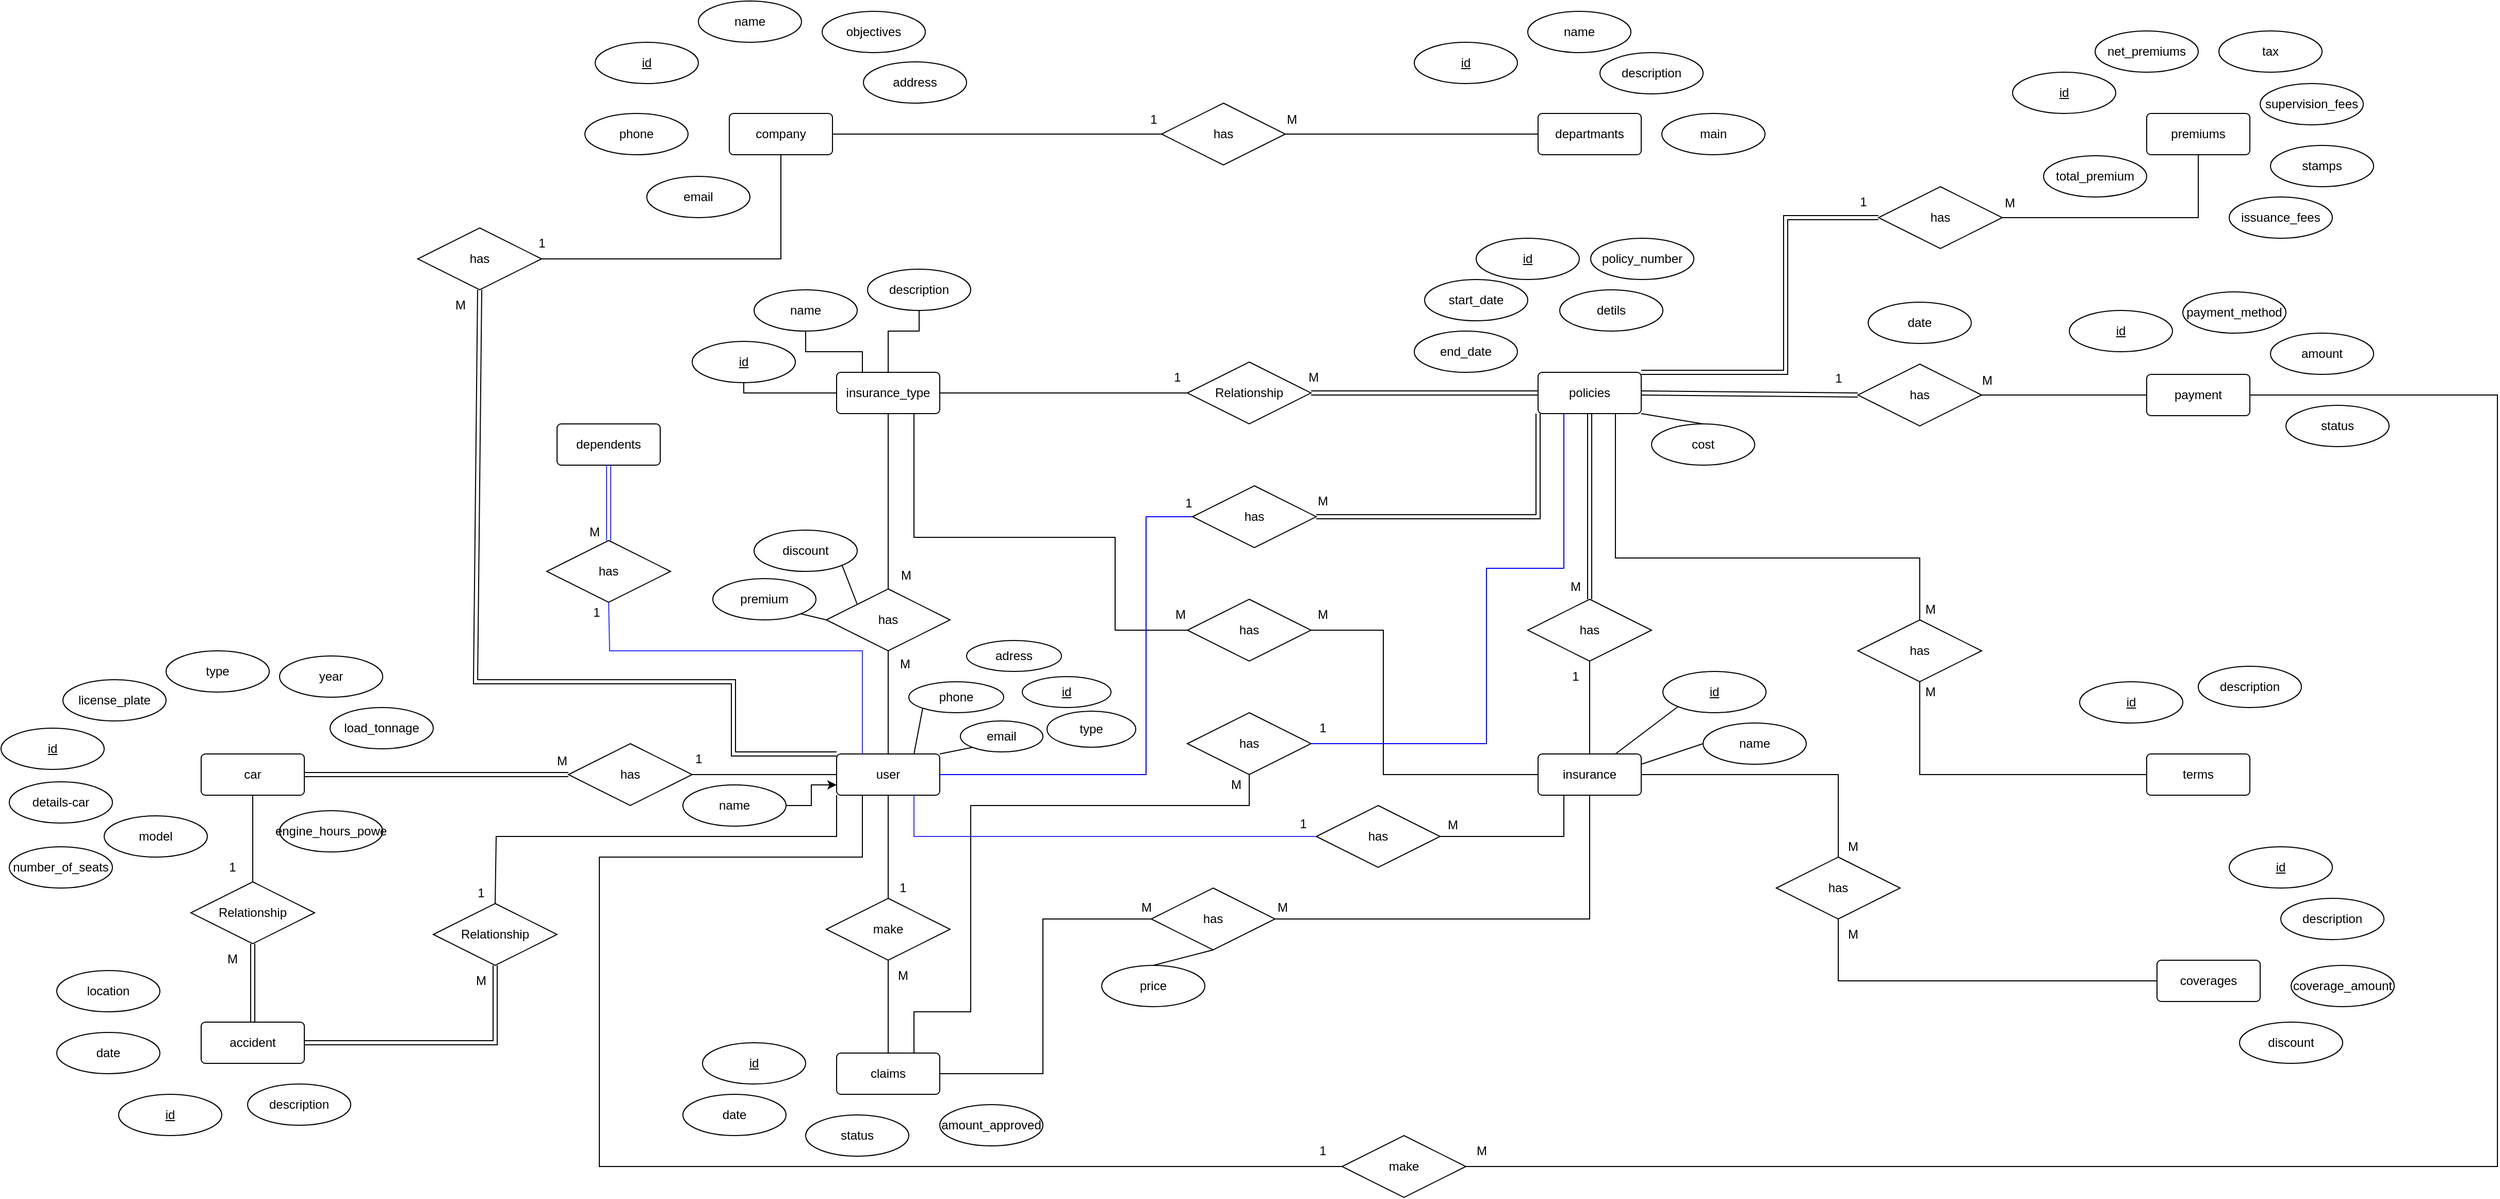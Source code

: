 <mxfile version="20.8.16" type="device"><diagram name="Page-1" id="-vn22-t-NXHg9LsXmwTQ"><mxGraphModel dx="3686" dy="2447" grid="1" gridSize="10" guides="1" tooltips="1" connect="1" arrows="1" fold="1" page="1" pageScale="1" pageWidth="850" pageHeight="1100" math="0" shadow="0"><root><mxCell id="0"/><mxCell id="1" parent="0"/><mxCell id="8xcQz7KtcNMc6GDS3KKT-1" value="insurance_type" style="rounded=1;arcSize=10;whiteSpace=wrap;html=1;align=center;" parent="1" vertex="1"><mxGeometry y="-710" width="100" height="40" as="geometry"/></mxCell><mxCell id="8xcQz7KtcNMc6GDS3KKT-2" value="name" style="ellipse;whiteSpace=wrap;html=1;align=center;" parent="1" vertex="1"><mxGeometry x="-80" y="-790" width="100" height="40" as="geometry"/></mxCell><mxCell id="8xcQz7KtcNMc6GDS3KKT-3" value="id" style="ellipse;whiteSpace=wrap;html=1;align=center;fontStyle=4;" parent="1" vertex="1"><mxGeometry x="-140" y="-740" width="100" height="40" as="geometry"/></mxCell><mxCell id="8xcQz7KtcNMc6GDS3KKT-4" value="departmants" style="rounded=1;arcSize=10;whiteSpace=wrap;html=1;align=center;" parent="1" vertex="1"><mxGeometry x="680" y="-961" width="100" height="40" as="geometry"/></mxCell><mxCell id="8xcQz7KtcNMc6GDS3KKT-5" value="id" style="ellipse;whiteSpace=wrap;html=1;align=center;fontStyle=4;" parent="1" vertex="1"><mxGeometry x="560" y="-1030" width="100" height="40" as="geometry"/></mxCell><mxCell id="8xcQz7KtcNMc6GDS3KKT-7" value="name" style="ellipse;whiteSpace=wrap;html=1;align=center;" parent="1" vertex="1"><mxGeometry x="670" y="-1060" width="100" height="40" as="geometry"/></mxCell><mxCell id="8xcQz7KtcNMc6GDS3KKT-12" value="detils" style="ellipse;whiteSpace=wrap;html=1;align=center;" parent="1" vertex="1"><mxGeometry x="701" y="-790" width="100" height="40" as="geometry"/></mxCell><mxCell id="8xcQz7KtcNMc6GDS3KKT-20" value="start_date" style="ellipse;whiteSpace=wrap;html=1;align=center;" parent="1" vertex="1"><mxGeometry x="570" y="-800" width="100" height="40" as="geometry"/></mxCell><mxCell id="8xcQz7KtcNMc6GDS3KKT-21" value="cost" style="ellipse;whiteSpace=wrap;html=1;align=center;" parent="1" vertex="1"><mxGeometry x="790" y="-660" width="100" height="40" as="geometry"/></mxCell><mxCell id="8xcQz7KtcNMc6GDS3KKT-23" value="company" style="rounded=1;arcSize=10;whiteSpace=wrap;html=1;align=center;" parent="1" vertex="1"><mxGeometry x="-104" y="-961" width="100" height="40" as="geometry"/></mxCell><mxCell id="8xcQz7KtcNMc6GDS3KKT-24" value="policies" style="rounded=1;arcSize=10;whiteSpace=wrap;html=1;align=center;" parent="1" vertex="1"><mxGeometry x="680" y="-710" width="100" height="40" as="geometry"/></mxCell><mxCell id="8xcQz7KtcNMc6GDS3KKT-25" value="user" style="rounded=1;arcSize=10;whiteSpace=wrap;html=1;align=center;" parent="1" vertex="1"><mxGeometry y="-340" width="100" height="40" as="geometry"/></mxCell><mxCell id="8xcQz7KtcNMc6GDS3KKT-26" value="car" style="rounded=1;arcSize=10;whiteSpace=wrap;html=1;align=center;" parent="1" vertex="1"><mxGeometry x="-616" y="-340" width="100" height="40" as="geometry"/></mxCell><mxCell id="8xcQz7KtcNMc6GDS3KKT-27" value="details-car" style="ellipse;whiteSpace=wrap;html=1;align=center;" parent="1" vertex="1"><mxGeometry x="-802" y="-313" width="100" height="40" as="geometry"/></mxCell><mxCell id="8xcQz7KtcNMc6GDS3KKT-29" value="has" style="shape=rhombus;perimeter=rhombusPerimeter;whiteSpace=wrap;html=1;align=center;" parent="1" vertex="1"><mxGeometry x="-260" y="-350" width="120" height="60" as="geometry"/></mxCell><mxCell id="8xcQz7KtcNMc6GDS3KKT-35" value="accident" style="rounded=1;arcSize=10;whiteSpace=wrap;html=1;align=center;" parent="1" vertex="1"><mxGeometry x="-616" y="-80" width="100" height="40" as="geometry"/></mxCell><mxCell id="8xcQz7KtcNMc6GDS3KKT-43" value="id" style="ellipse;whiteSpace=wrap;html=1;align=center;fontStyle=4;" parent="1" vertex="1"><mxGeometry x="-234" y="-1030" width="100" height="40" as="geometry"/></mxCell><mxCell id="8xcQz7KtcNMc6GDS3KKT-44" value="name" style="ellipse;whiteSpace=wrap;html=1;align=center;" parent="1" vertex="1"><mxGeometry x="-134" y="-1070" width="100" height="40" as="geometry"/></mxCell><mxCell id="8xcQz7KtcNMc6GDS3KKT-46" value="objectives" style="ellipse;whiteSpace=wrap;html=1;align=center;" parent="1" vertex="1"><mxGeometry x="-14" y="-1060" width="100" height="40" as="geometry"/></mxCell><mxCell id="8xcQz7KtcNMc6GDS3KKT-47" value="has" style="shape=rhombus;perimeter=rhombusPerimeter;whiteSpace=wrap;html=1;align=center;" parent="1" vertex="1"><mxGeometry x="315" y="-971" width="120" height="60" as="geometry"/></mxCell><mxCell id="8xcQz7KtcNMc6GDS3KKT-50" value="Relationship" style="shape=rhombus;perimeter=rhombusPerimeter;whiteSpace=wrap;html=1;align=center;" parent="1" vertex="1"><mxGeometry x="340" y="-720" width="120" height="60" as="geometry"/></mxCell><mxCell id="8xcQz7KtcNMc6GDS3KKT-54" value="end_date" style="ellipse;whiteSpace=wrap;html=1;align=center;" parent="1" vertex="1"><mxGeometry x="560" y="-750" width="100" height="40" as="geometry"/></mxCell><mxCell id="8xcQz7KtcNMc6GDS3KKT-55" value="id" style="ellipse;whiteSpace=wrap;html=1;align=center;fontStyle=4;" parent="1" vertex="1"><mxGeometry x="620" y="-840" width="100" height="40" as="geometry"/></mxCell><mxCell id="8xcQz7KtcNMc6GDS3KKT-56" value="id" style="ellipse;whiteSpace=wrap;html=1;align=center;fontStyle=4;" parent="1" vertex="1"><mxGeometry x="-130" y="-60" width="100" height="40" as="geometry"/></mxCell><mxCell id="8xcQz7KtcNMc6GDS3KKT-57" value="has" style="shape=rhombus;perimeter=rhombusPerimeter;whiteSpace=wrap;html=1;align=center;" parent="1" vertex="1"><mxGeometry x="-10" y="-500" width="120" height="60" as="geometry"/></mxCell><mxCell id="8xcQz7KtcNMc6GDS3KKT-60" value="date" style="ellipse;whiteSpace=wrap;html=1;align=center;" parent="1" vertex="1"><mxGeometry x="-756" y="-70" width="100" height="40" as="geometry"/></mxCell><mxCell id="8xcQz7KtcNMc6GDS3KKT-61" value="location" style="ellipse;whiteSpace=wrap;html=1;align=center;" parent="1" vertex="1"><mxGeometry x="-756" y="-130" width="100" height="40" as="geometry"/></mxCell><mxCell id="8xcQz7KtcNMc6GDS3KKT-62" value="id" style="ellipse;whiteSpace=wrap;html=1;align=center;fontStyle=4;" parent="1" vertex="1"><mxGeometry x="-810" y="-365" width="100" height="40" as="geometry"/></mxCell><mxCell id="8xcQz7KtcNMc6GDS3KKT-65" value="payment" style="rounded=1;arcSize=10;whiteSpace=wrap;html=1;align=center;" parent="1" vertex="1"><mxGeometry x="1270" y="-708" width="100" height="40" as="geometry"/></mxCell><mxCell id="8xcQz7KtcNMc6GDS3KKT-67" value="id" style="ellipse;whiteSpace=wrap;html=1;align=center;fontStyle=4;" parent="1" vertex="1"><mxGeometry x="1195" y="-770" width="100" height="40" as="geometry"/></mxCell><mxCell id="8xcQz7KtcNMc6GDS3KKT-68" value="payment_method" style="ellipse;whiteSpace=wrap;html=1;align=center;" parent="1" vertex="1"><mxGeometry x="1305" y="-788" width="100" height="40" as="geometry"/></mxCell><mxCell id="8xcQz7KtcNMc6GDS3KKT-69" value="amount" style="ellipse;whiteSpace=wrap;html=1;align=center;" parent="1" vertex="1"><mxGeometry x="1390" y="-748" width="100" height="40" as="geometry"/></mxCell><mxCell id="8xcQz7KtcNMc6GDS3KKT-76" value="name" style="ellipse;whiteSpace=wrap;html=1;align=center;" parent="1" vertex="1"><mxGeometry x="840" y="-370" width="100" height="40" as="geometry"/></mxCell><mxCell id="8xcQz7KtcNMc6GDS3KKT-82" value="id" style="ellipse;whiteSpace=wrap;html=1;align=center;fontStyle=4;" parent="1" vertex="1"><mxGeometry x="801" y="-420" width="100" height="40" as="geometry"/></mxCell><mxCell id="8xcQz7KtcNMc6GDS3KKT-93" value="" style="endArrow=none;html=1;rounded=0;exitX=1;exitY=0.5;exitDx=0;exitDy=0;entryX=0;entryY=0.5;entryDx=0;entryDy=0;" parent="1" source="8xcQz7KtcNMc6GDS3KKT-23" target="8xcQz7KtcNMc6GDS3KKT-47" edge="1"><mxGeometry relative="1" as="geometry"><mxPoint x="160" y="-850" as="sourcePoint"/><mxPoint x="320" y="-850" as="targetPoint"/></mxGeometry></mxCell><mxCell id="8xcQz7KtcNMc6GDS3KKT-94" value="" style="endArrow=none;html=1;rounded=0;exitX=1;exitY=0.5;exitDx=0;exitDy=0;entryX=0;entryY=0.5;entryDx=0;entryDy=0;" parent="1" source="8xcQz7KtcNMc6GDS3KKT-47" target="8xcQz7KtcNMc6GDS3KKT-4" edge="1"><mxGeometry relative="1" as="geometry"><mxPoint x="110" y="-931" as="sourcePoint"/><mxPoint x="325" y="-931" as="targetPoint"/></mxGeometry></mxCell><mxCell id="8xcQz7KtcNMc6GDS3KKT-95" value="1" style="text;html=1;align=center;verticalAlign=middle;resizable=0;points=[];autosize=1;strokeColor=none;fillColor=none;" parent="1" vertex="1"><mxGeometry x="292" y="-970" width="30" height="30" as="geometry"/></mxCell><mxCell id="8xcQz7KtcNMc6GDS3KKT-96" value="M" style="text;html=1;align=center;verticalAlign=middle;resizable=0;points=[];autosize=1;strokeColor=none;fillColor=none;" parent="1" vertex="1"><mxGeometry x="426" y="-970" width="30" height="30" as="geometry"/></mxCell><mxCell id="8xcQz7KtcNMc6GDS3KKT-97" value="address" style="ellipse;whiteSpace=wrap;html=1;align=center;" parent="1" vertex="1"><mxGeometry x="26" y="-1011" width="100" height="40" as="geometry"/></mxCell><mxCell id="8xcQz7KtcNMc6GDS3KKT-98" value="description" style="ellipse;whiteSpace=wrap;html=1;align=center;" parent="1" vertex="1"><mxGeometry x="740" y="-1020" width="100" height="40" as="geometry"/></mxCell><mxCell id="8xcQz7KtcNMc6GDS3KKT-99" value="has" style="shape=rhombus;perimeter=rhombusPerimeter;whiteSpace=wrap;html=1;align=center;" parent="1" vertex="1"><mxGeometry x="340" y="-490" width="120" height="60" as="geometry"/></mxCell><mxCell id="8xcQz7KtcNMc6GDS3KKT-101" value="insurance" style="rounded=1;arcSize=10;whiteSpace=wrap;html=1;align=center;" parent="1" vertex="1"><mxGeometry x="680" y="-340" width="100" height="40" as="geometry"/></mxCell><mxCell id="8xcQz7KtcNMc6GDS3KKT-103" value="" style="endArrow=none;html=1;rounded=0;entryX=0;entryY=0.5;entryDx=0;entryDy=0;exitX=1;exitY=0.5;exitDx=0;exitDy=0;" parent="1" source="8xcQz7KtcNMc6GDS3KKT-99" target="8xcQz7KtcNMc6GDS3KKT-101" edge="1"><mxGeometry relative="1" as="geometry"><mxPoint x="90" y="-550" as="sourcePoint"/><mxPoint x="250" y="-550" as="targetPoint"/><Array as="points"><mxPoint x="530" y="-460"/><mxPoint x="530" y="-320"/></Array></mxGeometry></mxCell><mxCell id="8xcQz7KtcNMc6GDS3KKT-105" value="" style="endArrow=none;html=1;rounded=0;exitX=0.75;exitY=1;exitDx=0;exitDy=0;entryX=0;entryY=0.5;entryDx=0;entryDy=0;" parent="1" source="8xcQz7KtcNMc6GDS3KKT-1" target="8xcQz7KtcNMc6GDS3KKT-99" edge="1"><mxGeometry relative="1" as="geometry"><mxPoint x="10" y="-550" as="sourcePoint"/><mxPoint x="170" y="-550" as="targetPoint"/><Array as="points"><mxPoint x="75" y="-550"/><mxPoint x="270" y="-550"/><mxPoint x="270" y="-460"/></Array></mxGeometry></mxCell><mxCell id="8xcQz7KtcNMc6GDS3KKT-106" value="M" style="text;html=1;align=center;verticalAlign=middle;resizable=0;points=[];autosize=1;strokeColor=none;fillColor=none;" parent="1" vertex="1"><mxGeometry x="318" y="-490" width="30" height="30" as="geometry"/></mxCell><mxCell id="8xcQz7KtcNMc6GDS3KKT-107" value="M" style="text;html=1;align=center;verticalAlign=middle;resizable=0;points=[];autosize=1;strokeColor=none;fillColor=none;" parent="1" vertex="1"><mxGeometry x="456" y="-490" width="30" height="30" as="geometry"/></mxCell><mxCell id="8xcQz7KtcNMc6GDS3KKT-111" value="claims" style="rounded=1;arcSize=10;whiteSpace=wrap;html=1;align=center;" parent="1" vertex="1"><mxGeometry y="-50" width="100" height="40" as="geometry"/></mxCell><mxCell id="8xcQz7KtcNMc6GDS3KKT-112" value="make" style="shape=rhombus;perimeter=rhombusPerimeter;whiteSpace=wrap;html=1;align=center;" parent="1" vertex="1"><mxGeometry x="-10" y="-200" width="120" height="60" as="geometry"/></mxCell><mxCell id="8xcQz7KtcNMc6GDS3KKT-113" value="has" style="shape=rhombus;perimeter=rhombusPerimeter;whiteSpace=wrap;html=1;align=center;" parent="1" vertex="1"><mxGeometry x="305" y="-210" width="120" height="60" as="geometry"/></mxCell><mxCell id="8xcQz7KtcNMc6GDS3KKT-114" value="" style="endArrow=none;html=1;rounded=0;exitX=0.5;exitY=1;exitDx=0;exitDy=0;entryX=0.5;entryY=0;entryDx=0;entryDy=0;" parent="1" source="8xcQz7KtcNMc6GDS3KKT-25" target="8xcQz7KtcNMc6GDS3KKT-112" edge="1"><mxGeometry relative="1" as="geometry"><mxPoint x="110" y="-310" as="sourcePoint"/><mxPoint x="270" y="-310" as="targetPoint"/></mxGeometry></mxCell><mxCell id="8xcQz7KtcNMc6GDS3KKT-115" value="" style="endArrow=none;html=1;rounded=0;exitX=0.5;exitY=1;exitDx=0;exitDy=0;entryX=0.5;entryY=0;entryDx=0;entryDy=0;" parent="1" source="8xcQz7KtcNMc6GDS3KKT-112" target="8xcQz7KtcNMc6GDS3KKT-111" edge="1"><mxGeometry relative="1" as="geometry"><mxPoint x="110" y="-310" as="sourcePoint"/><mxPoint x="270" y="-310" as="targetPoint"/></mxGeometry></mxCell><mxCell id="8xcQz7KtcNMc6GDS3KKT-116" value="M" style="text;html=1;align=center;verticalAlign=middle;resizable=0;points=[];autosize=1;strokeColor=none;fillColor=none;" parent="1" vertex="1"><mxGeometry x="49" y="-140" width="30" height="30" as="geometry"/></mxCell><mxCell id="8xcQz7KtcNMc6GDS3KKT-117" value="1" style="text;html=1;align=center;verticalAlign=middle;resizable=0;points=[];autosize=1;strokeColor=none;fillColor=none;" parent="1" vertex="1"><mxGeometry x="49" y="-225" width="30" height="30" as="geometry"/></mxCell><mxCell id="8xcQz7KtcNMc6GDS3KKT-118" value="" style="endArrow=none;html=1;rounded=0;entryX=0;entryY=0.5;entryDx=0;entryDy=0;exitX=1;exitY=0.5;exitDx=0;exitDy=0;" parent="1" source="8xcQz7KtcNMc6GDS3KKT-111" target="8xcQz7KtcNMc6GDS3KKT-113" edge="1"><mxGeometry relative="1" as="geometry"><mxPoint x="80" y="-250" as="sourcePoint"/><mxPoint x="240" y="-250" as="targetPoint"/><Array as="points"><mxPoint x="200" y="-30"/><mxPoint x="200" y="-90"/><mxPoint x="200" y="-180"/></Array></mxGeometry></mxCell><mxCell id="8xcQz7KtcNMc6GDS3KKT-119" value="M" style="text;html=1;align=center;verticalAlign=middle;resizable=0;points=[];autosize=1;strokeColor=none;fillColor=none;" parent="1" vertex="1"><mxGeometry x="285" y="-206" width="30" height="30" as="geometry"/></mxCell><mxCell id="8xcQz7KtcNMc6GDS3KKT-120" value="" style="endArrow=none;html=1;rounded=0;entryX=0.5;entryY=1;entryDx=0;entryDy=0;exitX=1;exitY=0.5;exitDx=0;exitDy=0;" parent="1" source="8xcQz7KtcNMc6GDS3KKT-113" target="8xcQz7KtcNMc6GDS3KKT-101" edge="1"><mxGeometry relative="1" as="geometry"><mxPoint x="-40" y="-250" as="sourcePoint"/><mxPoint x="120" y="-250" as="targetPoint"/><Array as="points"><mxPoint x="730" y="-180"/></Array></mxGeometry></mxCell><mxCell id="8xcQz7KtcNMc6GDS3KKT-121" value="M" style="text;html=1;align=center;verticalAlign=middle;resizable=0;points=[];autosize=1;strokeColor=none;fillColor=none;" parent="1" vertex="1"><mxGeometry x="417" y="-206" width="30" height="30" as="geometry"/></mxCell><mxCell id="8xcQz7KtcNMc6GDS3KKT-122" value="price" style="ellipse;whiteSpace=wrap;html=1;align=center;" parent="1" vertex="1"><mxGeometry x="257" y="-135" width="100" height="40" as="geometry"/></mxCell><mxCell id="8xcQz7KtcNMc6GDS3KKT-123" value="has" style="shape=rhombus;perimeter=rhombusPerimeter;whiteSpace=wrap;html=1;align=center;" parent="1" vertex="1"><mxGeometry x="670" y="-490" width="120" height="60" as="geometry"/></mxCell><mxCell id="8xcQz7KtcNMc6GDS3KKT-126" value="" style="endArrow=none;html=1;rounded=0;entryX=0.5;entryY=0;entryDx=0;entryDy=0;exitX=0.5;exitY=1;exitDx=0;exitDy=0;" parent="1" source="8xcQz7KtcNMc6GDS3KKT-123" target="8xcQz7KtcNMc6GDS3KKT-101" edge="1"><mxGeometry relative="1" as="geometry"><mxPoint x="20" y="-310" as="sourcePoint"/><mxPoint x="180" y="-310" as="targetPoint"/></mxGeometry></mxCell><mxCell id="8xcQz7KtcNMc6GDS3KKT-127" value="" style="shape=link;html=1;rounded=0;exitX=0.5;exitY=1;exitDx=0;exitDy=0;entryX=0.5;entryY=0;entryDx=0;entryDy=0;" parent="1" source="8xcQz7KtcNMc6GDS3KKT-24" target="8xcQz7KtcNMc6GDS3KKT-123" edge="1"><mxGeometry relative="1" as="geometry"><mxPoint x="20" y="-310" as="sourcePoint"/><mxPoint x="180" y="-310" as="targetPoint"/></mxGeometry></mxCell><mxCell id="8xcQz7KtcNMc6GDS3KKT-128" value="" style="resizable=0;html=1;align=right;verticalAlign=bottom;" parent="8xcQz7KtcNMc6GDS3KKT-127" connectable="0" vertex="1"><mxGeometry x="1" relative="1" as="geometry"/></mxCell><mxCell id="8xcQz7KtcNMc6GDS3KKT-129" value="M" style="text;html=1;align=center;verticalAlign=middle;resizable=0;points=[];autosize=1;strokeColor=none;fillColor=none;" parent="1" vertex="1"><mxGeometry x="701" y="-517" width="30" height="30" as="geometry"/></mxCell><mxCell id="8xcQz7KtcNMc6GDS3KKT-130" value="1" style="text;html=1;align=center;verticalAlign=middle;resizable=0;points=[];autosize=1;strokeColor=none;fillColor=none;" parent="1" vertex="1"><mxGeometry x="701" y="-430" width="30" height="30" as="geometry"/></mxCell><mxCell id="8xcQz7KtcNMc6GDS3KKT-131" value="has" style="shape=rhombus;perimeter=rhombusPerimeter;whiteSpace=wrap;html=1;align=center;" parent="1" vertex="1"><mxGeometry x="990" y="-718" width="120" height="60" as="geometry"/></mxCell><mxCell id="8xcQz7KtcNMc6GDS3KKT-132" value="discount" style="ellipse;whiteSpace=wrap;html=1;align=center;" parent="1" vertex="1"><mxGeometry x="-80" y="-557" width="100" height="40" as="geometry"/></mxCell><mxCell id="8xcQz7KtcNMc6GDS3KKT-133" value="premium" style="ellipse;whiteSpace=wrap;html=1;align=center;" parent="1" vertex="1"><mxGeometry x="-120" y="-510" width="100" height="40" as="geometry"/></mxCell><mxCell id="8xcQz7KtcNMc6GDS3KKT-134" value="description" style="ellipse;whiteSpace=wrap;html=1;align=center;" parent="1" vertex="1"><mxGeometry x="30" y="-810" width="100" height="40" as="geometry"/></mxCell><mxCell id="8xcQz7KtcNMc6GDS3KKT-135" value="" style="endArrow=none;html=1;rounded=0;exitX=0.5;exitY=0;exitDx=0;exitDy=0;entryX=0.5;entryY=1;entryDx=0;entryDy=0;" parent="1" source="8xcQz7KtcNMc6GDS3KKT-25" target="8xcQz7KtcNMc6GDS3KKT-57" edge="1"><mxGeometry relative="1" as="geometry"><mxPoint x="310" y="-650" as="sourcePoint"/><mxPoint x="470" y="-650" as="targetPoint"/></mxGeometry></mxCell><mxCell id="8xcQz7KtcNMc6GDS3KKT-136" value="" style="endArrow=none;html=1;rounded=0;exitX=0.5;exitY=1;exitDx=0;exitDy=0;entryX=0.5;entryY=0;entryDx=0;entryDy=0;" parent="1" source="8xcQz7KtcNMc6GDS3KKT-1" target="8xcQz7KtcNMc6GDS3KKT-57" edge="1"><mxGeometry relative="1" as="geometry"><mxPoint x="310" y="-650" as="sourcePoint"/><mxPoint x="470" y="-650" as="targetPoint"/></mxGeometry></mxCell><mxCell id="8xcQz7KtcNMc6GDS3KKT-137" value="M" style="text;html=1;align=center;verticalAlign=middle;resizable=0;points=[];autosize=1;strokeColor=none;fillColor=none;" parent="1" vertex="1"><mxGeometry x="52" y="-528" width="30" height="30" as="geometry"/></mxCell><mxCell id="8xcQz7KtcNMc6GDS3KKT-138" value="M" style="text;html=1;align=center;verticalAlign=middle;resizable=0;points=[];autosize=1;strokeColor=none;fillColor=none;" parent="1" vertex="1"><mxGeometry x="51" y="-442" width="30" height="30" as="geometry"/></mxCell><mxCell id="8xcQz7KtcNMc6GDS3KKT-139" value="" style="endArrow=none;html=1;rounded=0;exitX=1;exitY=0.5;exitDx=0;exitDy=0;entryX=0;entryY=0.5;entryDx=0;entryDy=0;" parent="1" source="8xcQz7KtcNMc6GDS3KKT-1" target="8xcQz7KtcNMc6GDS3KKT-50" edge="1"><mxGeometry relative="1" as="geometry"><mxPoint x="330" y="-620" as="sourcePoint"/><mxPoint x="490" y="-620" as="targetPoint"/></mxGeometry></mxCell><mxCell id="8xcQz7KtcNMc6GDS3KKT-141" value="1" style="text;html=1;align=center;verticalAlign=middle;resizable=0;points=[];autosize=1;strokeColor=none;fillColor=none;" parent="1" vertex="1"><mxGeometry x="315" y="-720" width="30" height="30" as="geometry"/></mxCell><mxCell id="8xcQz7KtcNMc6GDS3KKT-142" value="M" style="text;html=1;align=center;verticalAlign=middle;resizable=0;points=[];autosize=1;strokeColor=none;fillColor=none;" parent="1" vertex="1"><mxGeometry x="447" y="-720" width="30" height="30" as="geometry"/></mxCell><mxCell id="8xcQz7KtcNMc6GDS3KKT-143" value="" style="shape=link;html=1;rounded=0;entryX=0;entryY=0.5;entryDx=0;entryDy=0;exitX=1;exitY=0.5;exitDx=0;exitDy=0;" parent="1" source="8xcQz7KtcNMc6GDS3KKT-50" target="8xcQz7KtcNMc6GDS3KKT-24" edge="1"><mxGeometry relative="1" as="geometry"><mxPoint x="330" y="-620" as="sourcePoint"/><mxPoint x="490" y="-620" as="targetPoint"/></mxGeometry></mxCell><mxCell id="8xcQz7KtcNMc6GDS3KKT-146" value="" style="endArrow=none;html=1;rounded=0;entryX=0;entryY=0.5;entryDx=0;entryDy=0;exitX=1;exitY=0.5;exitDx=0;exitDy=0;" parent="1" source="8xcQz7KtcNMc6GDS3KKT-131" target="8xcQz7KtcNMc6GDS3KKT-65" edge="1"><mxGeometry relative="1" as="geometry"><mxPoint x="580" y="-678" as="sourcePoint"/><mxPoint x="740" y="-678" as="targetPoint"/></mxGeometry></mxCell><mxCell id="8xcQz7KtcNMc6GDS3KKT-148" value="main" style="ellipse;whiteSpace=wrap;html=1;align=center;" parent="1" vertex="1"><mxGeometry x="800" y="-961" width="100" height="40" as="geometry"/></mxCell><mxCell id="8xcQz7KtcNMc6GDS3KKT-149" value="" style="shape=link;html=1;rounded=0;exitX=1;exitY=0.5;exitDx=0;exitDy=0;entryX=0;entryY=0.5;entryDx=0;entryDy=0;" parent="1" source="8xcQz7KtcNMc6GDS3KKT-26" target="8xcQz7KtcNMc6GDS3KKT-29" edge="1"><mxGeometry relative="1" as="geometry"><mxPoint x="-170" y="-300" as="sourcePoint"/><mxPoint x="-10" y="-300" as="targetPoint"/></mxGeometry></mxCell><mxCell id="8xcQz7KtcNMc6GDS3KKT-150" value="M" style="resizable=0;html=1;align=right;verticalAlign=bottom;" parent="8xcQz7KtcNMc6GDS3KKT-149" connectable="0" vertex="1"><mxGeometry x="1" relative="1" as="geometry"><mxPoint x="-1" y="-5" as="offset"/></mxGeometry></mxCell><mxCell id="8xcQz7KtcNMc6GDS3KKT-151" value="" style="endArrow=none;html=1;rounded=0;entryX=0;entryY=0.5;entryDx=0;entryDy=0;exitX=1;exitY=0.5;exitDx=0;exitDy=0;" parent="1" source="8xcQz7KtcNMc6GDS3KKT-29" target="8xcQz7KtcNMc6GDS3KKT-25" edge="1"><mxGeometry relative="1" as="geometry"><mxPoint x="-170" y="-300" as="sourcePoint"/><mxPoint x="-10" y="-300" as="targetPoint"/></mxGeometry></mxCell><mxCell id="8xcQz7KtcNMc6GDS3KKT-152" value="1" style="text;html=1;align=center;verticalAlign=middle;resizable=0;points=[];autosize=1;strokeColor=none;fillColor=none;" parent="1" vertex="1"><mxGeometry x="-149" y="-350" width="30" height="30" as="geometry"/></mxCell><mxCell id="8xcQz7KtcNMc6GDS3KKT-153" value="terms" style="rounded=1;arcSize=10;whiteSpace=wrap;html=1;align=center;" parent="1" vertex="1"><mxGeometry x="1270" y="-340" width="100" height="40" as="geometry"/></mxCell><mxCell id="8xcQz7KtcNMc6GDS3KKT-154" style="edgeStyle=orthogonalEdgeStyle;rounded=0;orthogonalLoop=1;jettySize=auto;html=1;exitX=0.5;exitY=1;exitDx=0;exitDy=0;" parent="1" source="8xcQz7KtcNMc6GDS3KKT-21" target="8xcQz7KtcNMc6GDS3KKT-21" edge="1"><mxGeometry relative="1" as="geometry"/></mxCell><mxCell id="8xcQz7KtcNMc6GDS3KKT-155" value="has" style="shape=rhombus;perimeter=rhombusPerimeter;whiteSpace=wrap;html=1;align=center;" parent="1" vertex="1"><mxGeometry x="990" y="-470" width="120" height="60" as="geometry"/></mxCell><mxCell id="8xcQz7KtcNMc6GDS3KKT-159" value="" style="endArrow=none;html=1;rounded=0;entryX=0.75;entryY=1;entryDx=0;entryDy=0;exitX=0.5;exitY=0;exitDx=0;exitDy=0;" parent="1" source="8xcQz7KtcNMc6GDS3KKT-155" target="8xcQz7KtcNMc6GDS3KKT-24" edge="1"><mxGeometry relative="1" as="geometry"><mxPoint x="640" y="-430" as="sourcePoint"/><mxPoint x="800" y="-430" as="targetPoint"/><Array as="points"><mxPoint x="1050" y="-530"/><mxPoint x="755" y="-530"/></Array></mxGeometry></mxCell><mxCell id="8xcQz7KtcNMc6GDS3KKT-160" value="" style="endArrow=none;html=1;rounded=0;entryX=0;entryY=0.5;entryDx=0;entryDy=0;exitX=0.5;exitY=1;exitDx=0;exitDy=0;" parent="1" source="8xcQz7KtcNMc6GDS3KKT-155" target="8xcQz7KtcNMc6GDS3KKT-153" edge="1"><mxGeometry relative="1" as="geometry"><mxPoint x="640" y="-430" as="sourcePoint"/><mxPoint x="800" y="-430" as="targetPoint"/><Array as="points"><mxPoint x="1050" y="-320"/></Array></mxGeometry></mxCell><mxCell id="8xcQz7KtcNMc6GDS3KKT-161" value="M" style="text;html=1;align=center;verticalAlign=middle;resizable=0;points=[];autosize=1;strokeColor=none;fillColor=none;" parent="1" vertex="1"><mxGeometry x="1045" y="-495" width="30" height="30" as="geometry"/></mxCell><mxCell id="8xcQz7KtcNMc6GDS3KKT-162" value="M" style="text;html=1;align=center;verticalAlign=middle;resizable=0;points=[];autosize=1;strokeColor=none;fillColor=none;" parent="1" vertex="1"><mxGeometry x="1045" y="-415" width="30" height="30" as="geometry"/></mxCell><mxCell id="8xcQz7KtcNMc6GDS3KKT-163" value="id" style="ellipse;whiteSpace=wrap;html=1;align=center;fontStyle=4;" parent="1" vertex="1"><mxGeometry x="1205" y="-410" width="100" height="40" as="geometry"/></mxCell><mxCell id="8xcQz7KtcNMc6GDS3KKT-164" value="description" style="ellipse;whiteSpace=wrap;html=1;align=center;" parent="1" vertex="1"><mxGeometry x="1320" y="-425" width="100" height="40" as="geometry"/></mxCell><mxCell id="8xcQz7KtcNMc6GDS3KKT-165" value="M" style="text;html=1;align=center;verticalAlign=middle;resizable=0;points=[];autosize=1;strokeColor=none;fillColor=none;" parent="1" vertex="1"><mxGeometry x="1100" y="-717" width="30" height="30" as="geometry"/></mxCell><mxCell id="8xcQz7KtcNMc6GDS3KKT-166" value="1" style="text;html=1;align=center;verticalAlign=middle;resizable=0;points=[];autosize=1;strokeColor=none;fillColor=none;" parent="1" vertex="1"><mxGeometry x="956" y="-719" width="30" height="30" as="geometry"/></mxCell><mxCell id="8xcQz7KtcNMc6GDS3KKT-167" value="status" style="ellipse;whiteSpace=wrap;html=1;align=center;" parent="1" vertex="1"><mxGeometry x="1405" y="-678" width="100" height="40" as="geometry"/></mxCell><mxCell id="8xcQz7KtcNMc6GDS3KKT-168" value="" style="shape=link;html=1;rounded=0;entryX=0;entryY=0.5;entryDx=0;entryDy=0;exitX=1;exitY=0.5;exitDx=0;exitDy=0;" parent="1" source="8xcQz7KtcNMc6GDS3KKT-24" target="8xcQz7KtcNMc6GDS3KKT-131" edge="1"><mxGeometry relative="1" as="geometry"><mxPoint x="660" y="-640" as="sourcePoint"/><mxPoint x="820" y="-640" as="targetPoint"/></mxGeometry></mxCell><mxCell id="8xcQz7KtcNMc6GDS3KKT-170" value="date" style="ellipse;whiteSpace=wrap;html=1;align=center;" parent="1" vertex="1"><mxGeometry x="1000" y="-778" width="100" height="40" as="geometry"/></mxCell><mxCell id="8xcQz7KtcNMc6GDS3KKT-172" value="type" style="ellipse;whiteSpace=wrap;html=1;align=center;" parent="1" vertex="1"><mxGeometry x="204" y="-381.5" width="86" height="35" as="geometry"/></mxCell><mxCell id="8xcQz7KtcNMc6GDS3KKT-178" value="date" style="ellipse;whiteSpace=wrap;html=1;align=center;" parent="1" vertex="1"><mxGeometry x="-149" y="-10" width="100" height="40" as="geometry"/></mxCell><mxCell id="8xcQz7KtcNMc6GDS3KKT-179" value="phone" style="ellipse;whiteSpace=wrap;html=1;align=center;" parent="1" vertex="1"><mxGeometry x="-244" y="-961" width="100" height="40" as="geometry"/></mxCell><mxCell id="8xcQz7KtcNMc6GDS3KKT-180" value="email" style="ellipse;whiteSpace=wrap;html=1;align=center;" parent="1" vertex="1"><mxGeometry x="-184" y="-900" width="100" height="40" as="geometry"/></mxCell><mxCell id="8xcQz7KtcNMc6GDS3KKT-181" value="has" style="shape=rhombus;perimeter=rhombusPerimeter;whiteSpace=wrap;html=1;align=center;" parent="1" vertex="1"><mxGeometry x="-406" y="-850" width="120" height="60" as="geometry"/></mxCell><mxCell id="8xcQz7KtcNMc6GDS3KKT-182" value="" style="endArrow=none;html=1;rounded=0;exitX=0.5;exitY=1;exitDx=0;exitDy=0;entryX=1;entryY=0.5;entryDx=0;entryDy=0;" parent="1" source="8xcQz7KtcNMc6GDS3KKT-23" target="8xcQz7KtcNMc6GDS3KKT-181" edge="1"><mxGeometry relative="1" as="geometry"><mxPoint x="46" y="-860" as="sourcePoint"/><mxPoint x="206" y="-860" as="targetPoint"/><Array as="points"><mxPoint x="-54" y="-820"/></Array></mxGeometry></mxCell><mxCell id="8xcQz7KtcNMc6GDS3KKT-183" value="" style="shape=link;html=1;rounded=0;exitX=0;exitY=0;exitDx=0;exitDy=0;entryX=0.5;entryY=1;entryDx=0;entryDy=0;" parent="1" source="8xcQz7KtcNMc6GDS3KKT-25" target="8xcQz7KtcNMc6GDS3KKT-181" edge="1"><mxGeometry relative="1" as="geometry"><mxPoint x="150" y="-680" as="sourcePoint"/><mxPoint x="310" y="-680" as="targetPoint"/><Array as="points"><mxPoint x="-100" y="-340"/><mxPoint x="-100" y="-410"/><mxPoint x="-350" y="-410"/></Array></mxGeometry></mxCell><mxCell id="8xcQz7KtcNMc6GDS3KKT-185" value="1" style="text;html=1;align=center;verticalAlign=middle;resizable=0;points=[];autosize=1;strokeColor=none;fillColor=none;" parent="1" vertex="1"><mxGeometry x="-301" y="-850" width="30" height="30" as="geometry"/></mxCell><mxCell id="8xcQz7KtcNMc6GDS3KKT-186" value="M" style="text;html=1;align=center;verticalAlign=middle;resizable=0;points=[];autosize=1;strokeColor=none;fillColor=none;" parent="1" vertex="1"><mxGeometry x="-380" y="-790" width="30" height="30" as="geometry"/></mxCell><mxCell id="8xcQz7KtcNMc6GDS3KKT-187" value="" style="endArrow=none;html=1;rounded=0;exitX=0.5;exitY=1;exitDx=0;exitDy=0;entryX=0.25;entryY=0;entryDx=0;entryDy=0;" parent="1" source="8xcQz7KtcNMc6GDS3KKT-2" target="8xcQz7KtcNMc6GDS3KKT-1" edge="1"><mxGeometry relative="1" as="geometry"><mxPoint x="60" y="-630" as="sourcePoint"/><mxPoint x="220" y="-630" as="targetPoint"/><Array as="points"><mxPoint x="-30" y="-730"/><mxPoint x="25" y="-730"/></Array></mxGeometry></mxCell><mxCell id="8xcQz7KtcNMc6GDS3KKT-188" value="" style="endArrow=none;html=1;rounded=0;exitX=0.5;exitY=1;exitDx=0;exitDy=0;entryX=0;entryY=0.5;entryDx=0;entryDy=0;" parent="1" source="8xcQz7KtcNMc6GDS3KKT-3" target="8xcQz7KtcNMc6GDS3KKT-1" edge="1"><mxGeometry relative="1" as="geometry"><mxPoint x="60" y="-630" as="sourcePoint"/><mxPoint x="220" y="-630" as="targetPoint"/><Array as="points"><mxPoint x="-90" y="-690"/></Array></mxGeometry></mxCell><mxCell id="8xcQz7KtcNMc6GDS3KKT-189" value="" style="endArrow=none;html=1;rounded=0;exitX=0.5;exitY=1;exitDx=0;exitDy=0;entryX=0.5;entryY=0;entryDx=0;entryDy=0;" parent="1" source="8xcQz7KtcNMc6GDS3KKT-134" target="8xcQz7KtcNMc6GDS3KKT-1" edge="1"><mxGeometry relative="1" as="geometry"><mxPoint x="60" y="-630" as="sourcePoint"/><mxPoint x="220" y="-630" as="targetPoint"/><Array as="points"><mxPoint x="80" y="-750"/><mxPoint x="50" y="-750"/></Array></mxGeometry></mxCell><mxCell id="8xcQz7KtcNMc6GDS3KKT-190" value="coverages" style="rounded=1;arcSize=10;whiteSpace=wrap;html=1;align=center;" parent="1" vertex="1"><mxGeometry x="1280" y="-140" width="100" height="40" as="geometry"/></mxCell><mxCell id="8xcQz7KtcNMc6GDS3KKT-191" value="id" style="ellipse;whiteSpace=wrap;html=1;align=center;fontStyle=4;" parent="1" vertex="1"><mxGeometry x="1350" y="-250" width="100" height="40" as="geometry"/></mxCell><mxCell id="8xcQz7KtcNMc6GDS3KKT-192" value="description" style="ellipse;whiteSpace=wrap;html=1;align=center;" parent="1" vertex="1"><mxGeometry x="1400" y="-200" width="100" height="40" as="geometry"/></mxCell><mxCell id="8xcQz7KtcNMc6GDS3KKT-194" value="coverage_amount" style="ellipse;whiteSpace=wrap;html=1;align=center;" parent="1" vertex="1"><mxGeometry x="1410" y="-135" width="100" height="40" as="geometry"/></mxCell><mxCell id="8xcQz7KtcNMc6GDS3KKT-195" value="has" style="shape=rhombus;perimeter=rhombusPerimeter;whiteSpace=wrap;html=1;align=center;" parent="1" vertex="1"><mxGeometry x="911" y="-240" width="120" height="60" as="geometry"/></mxCell><mxCell id="8xcQz7KtcNMc6GDS3KKT-196" value="" style="endArrow=none;html=1;rounded=0;exitX=1;exitY=0.5;exitDx=0;exitDy=0;entryX=0.5;entryY=0;entryDx=0;entryDy=0;" parent="1" source="8xcQz7KtcNMc6GDS3KKT-101" target="8xcQz7KtcNMc6GDS3KKT-195" edge="1"><mxGeometry relative="1" as="geometry"><mxPoint x="890" y="-260" as="sourcePoint"/><mxPoint x="1050" y="-260" as="targetPoint"/><Array as="points"><mxPoint x="971" y="-320"/></Array></mxGeometry></mxCell><mxCell id="8xcQz7KtcNMc6GDS3KKT-197" value="" style="endArrow=none;html=1;rounded=0;exitX=0.5;exitY=1;exitDx=0;exitDy=0;entryX=0;entryY=0.5;entryDx=0;entryDy=0;" parent="1" source="8xcQz7KtcNMc6GDS3KKT-195" target="8xcQz7KtcNMc6GDS3KKT-190" edge="1"><mxGeometry relative="1" as="geometry"><mxPoint x="890" y="-260" as="sourcePoint"/><mxPoint x="1050" y="-260" as="targetPoint"/><Array as="points"><mxPoint x="971" y="-120"/></Array></mxGeometry></mxCell><mxCell id="8xcQz7KtcNMc6GDS3KKT-199" value="discount" style="ellipse;whiteSpace=wrap;html=1;align=center;" parent="1" vertex="1"><mxGeometry x="1360" y="-80" width="100" height="40" as="geometry"/></mxCell><mxCell id="8xcQz7KtcNMc6GDS3KKT-200" value="M" style="text;html=1;align=center;verticalAlign=middle;resizable=0;points=[];autosize=1;strokeColor=none;fillColor=none;" parent="1" vertex="1"><mxGeometry x="970" y="-265" width="30" height="30" as="geometry"/></mxCell><mxCell id="8xcQz7KtcNMc6GDS3KKT-201" value="M" style="text;html=1;align=center;verticalAlign=middle;resizable=0;points=[];autosize=1;strokeColor=none;fillColor=none;" parent="1" vertex="1"><mxGeometry x="970" y="-180" width="30" height="30" as="geometry"/></mxCell><mxCell id="8xcQz7KtcNMc6GDS3KKT-202" value="has" style="shape=rhombus;perimeter=rhombusPerimeter;whiteSpace=wrap;html=1;align=center;" parent="1" vertex="1"><mxGeometry x="340" y="-380" width="120" height="60" as="geometry"/></mxCell><mxCell id="8xcQz7KtcNMc6GDS3KKT-203" value="" style="endArrow=none;html=1;rounded=0;exitX=0.5;exitY=1;exitDx=0;exitDy=0;entryX=0.75;entryY=0;entryDx=0;entryDy=0;" parent="1" source="8xcQz7KtcNMc6GDS3KKT-202" target="8xcQz7KtcNMc6GDS3KKT-111" edge="1"><mxGeometry relative="1" as="geometry"><mxPoint x="500" y="-380" as="sourcePoint"/><mxPoint x="660" y="-380" as="targetPoint"/><Array as="points"><mxPoint x="400" y="-290"/><mxPoint x="130" y="-290"/><mxPoint x="130" y="-90"/><mxPoint x="75" y="-90"/></Array></mxGeometry></mxCell><mxCell id="8xcQz7KtcNMc6GDS3KKT-205" value="" style="endArrow=none;html=1;rounded=0;entryX=0.25;entryY=1;entryDx=0;entryDy=0;exitX=1;exitY=0.5;exitDx=0;exitDy=0;strokeColor=#0000FF;" parent="1" source="8xcQz7KtcNMc6GDS3KKT-202" target="8xcQz7KtcNMc6GDS3KKT-24" edge="1"><mxGeometry relative="1" as="geometry"><mxPoint x="480" y="-310" as="sourcePoint"/><mxPoint x="660" y="-380" as="targetPoint"/><Array as="points"><mxPoint x="630" y="-350"/><mxPoint x="630" y="-520"/><mxPoint x="705" y="-520"/></Array></mxGeometry></mxCell><mxCell id="8xcQz7KtcNMc6GDS3KKT-206" value="M" style="text;html=1;align=center;verticalAlign=middle;resizable=0;points=[];autosize=1;strokeColor=none;fillColor=none;" parent="1" vertex="1"><mxGeometry x="372" y="-325" width="30" height="30" as="geometry"/></mxCell><mxCell id="8xcQz7KtcNMc6GDS3KKT-207" value="1" style="text;html=1;align=center;verticalAlign=middle;resizable=0;points=[];autosize=1;strokeColor=none;fillColor=none;" parent="1" vertex="1"><mxGeometry x="456" y="-380" width="30" height="30" as="geometry"/></mxCell><mxCell id="8xcQz7KtcNMc6GDS3KKT-208" value="make" style="shape=rhombus;perimeter=rhombusPerimeter;whiteSpace=wrap;html=1;align=center;" parent="1" vertex="1"><mxGeometry x="490" y="30" width="120" height="60" as="geometry"/></mxCell><mxCell id="8xcQz7KtcNMc6GDS3KKT-210" value="" style="endArrow=none;html=1;rounded=0;exitX=0.25;exitY=1;exitDx=0;exitDy=0;entryX=0;entryY=0.5;entryDx=0;entryDy=0;" parent="1" source="8xcQz7KtcNMc6GDS3KKT-25" target="8xcQz7KtcNMc6GDS3KKT-208" edge="1"><mxGeometry relative="1" as="geometry"><mxPoint x="70" y="-250" as="sourcePoint"/><mxPoint x="230" y="-250" as="targetPoint"/><Array as="points"><mxPoint x="25" y="-240"/><mxPoint x="-230" y="-240"/><mxPoint x="-230" y="60"/></Array></mxGeometry></mxCell><mxCell id="8xcQz7KtcNMc6GDS3KKT-212" value="" style="endArrow=none;html=1;rounded=0;exitX=1;exitY=0.5;exitDx=0;exitDy=0;entryX=1;entryY=0.5;entryDx=0;entryDy=0;" parent="1" source="8xcQz7KtcNMc6GDS3KKT-65" target="8xcQz7KtcNMc6GDS3KKT-208" edge="1"><mxGeometry relative="1" as="geometry"><mxPoint x="590" y="-290" as="sourcePoint"/><mxPoint x="750" y="-290" as="targetPoint"/><Array as="points"><mxPoint x="1610" y="-688"/><mxPoint x="1610" y="60"/></Array></mxGeometry></mxCell><mxCell id="8xcQz7KtcNMc6GDS3KKT-213" value="M" style="text;html=1;align=center;verticalAlign=middle;resizable=0;points=[];autosize=1;strokeColor=none;fillColor=none;" parent="1" vertex="1"><mxGeometry x="610" y="30" width="30" height="30" as="geometry"/></mxCell><mxCell id="8xcQz7KtcNMc6GDS3KKT-214" value="1" style="text;html=1;align=center;verticalAlign=middle;resizable=0;points=[];autosize=1;strokeColor=none;fillColor=none;" parent="1" vertex="1"><mxGeometry x="456" y="30" width="30" height="30" as="geometry"/></mxCell><mxCell id="8xcQz7KtcNMc6GDS3KKT-215" value="status" style="ellipse;whiteSpace=wrap;html=1;align=center;" parent="1" vertex="1"><mxGeometry x="-30" y="10" width="100" height="40" as="geometry"/></mxCell><mxCell id="8xcQz7KtcNMc6GDS3KKT-216" value="amount_approved" style="ellipse;whiteSpace=wrap;html=1;align=center;" parent="1" vertex="1"><mxGeometry x="100" width="100" height="40" as="geometry"/></mxCell><mxCell id="8xcQz7KtcNMc6GDS3KKT-223" style="edgeStyle=orthogonalEdgeStyle;rounded=0;orthogonalLoop=1;jettySize=auto;html=1;exitX=1;exitY=0.5;exitDx=0;exitDy=0;entryX=0;entryY=0.75;entryDx=0;entryDy=0;" parent="1" source="8xcQz7KtcNMc6GDS3KKT-217" target="8xcQz7KtcNMc6GDS3KKT-25" edge="1"><mxGeometry relative="1" as="geometry"/></mxCell><mxCell id="8xcQz7KtcNMc6GDS3KKT-217" value="name" style="ellipse;whiteSpace=wrap;html=1;align=center;" parent="1" vertex="1"><mxGeometry x="-149" y="-310" width="100" height="40" as="geometry"/></mxCell><mxCell id="8xcQz7KtcNMc6GDS3KKT-218" value="phone" style="ellipse;whiteSpace=wrap;html=1;align=center;" parent="1" vertex="1"><mxGeometry x="70" y="-410" width="92" height="30" as="geometry"/></mxCell><mxCell id="8xcQz7KtcNMc6GDS3KKT-220" value="email" style="ellipse;whiteSpace=wrap;html=1;align=center;" parent="1" vertex="1"><mxGeometry x="120" y="-372" width="80" height="30" as="geometry"/></mxCell><mxCell id="8xcQz7KtcNMc6GDS3KKT-224" value="license_plate" style="ellipse;whiteSpace=wrap;html=1;align=center;" parent="1" vertex="1"><mxGeometry x="-750" y="-412" width="100" height="40" as="geometry"/></mxCell><mxCell id="8xcQz7KtcNMc6GDS3KKT-225" value="model" style="ellipse;whiteSpace=wrap;html=1;align=center;" parent="1" vertex="1"><mxGeometry x="-710" y="-280" width="100" height="40" as="geometry"/></mxCell><mxCell id="8xcQz7KtcNMc6GDS3KKT-226" value="type" style="ellipse;whiteSpace=wrap;html=1;align=center;" parent="1" vertex="1"><mxGeometry x="-650" y="-440" width="100" height="40" as="geometry"/></mxCell><mxCell id="8xcQz7KtcNMc6GDS3KKT-227" value="year" style="ellipse;whiteSpace=wrap;html=1;align=center;" parent="1" vertex="1"><mxGeometry x="-540" y="-435" width="100" height="40" as="geometry"/></mxCell><mxCell id="8xcQz7KtcNMc6GDS3KKT-228" value="Relationship" style="shape=rhombus;perimeter=rhombusPerimeter;whiteSpace=wrap;html=1;align=center;" parent="1" vertex="1"><mxGeometry x="-626" y="-216" width="120" height="60" as="geometry"/></mxCell><mxCell id="8xcQz7KtcNMc6GDS3KKT-229" value="" style="endArrow=none;html=1;rounded=0;exitX=0.5;exitY=0;exitDx=0;exitDy=0;entryX=0.5;entryY=1;entryDx=0;entryDy=0;" parent="1" source="8xcQz7KtcNMc6GDS3KKT-228" target="8xcQz7KtcNMc6GDS3KKT-26" edge="1"><mxGeometry relative="1" as="geometry"><mxPoint x="-146" y="-320" as="sourcePoint"/><mxPoint x="14" y="-320" as="targetPoint"/></mxGeometry></mxCell><mxCell id="8xcQz7KtcNMc6GDS3KKT-231" value="" style="shape=link;html=1;rounded=0;exitX=0.5;exitY=1;exitDx=0;exitDy=0;entryX=0.5;entryY=0;entryDx=0;entryDy=0;" parent="1" source="8xcQz7KtcNMc6GDS3KKT-228" target="8xcQz7KtcNMc6GDS3KKT-35" edge="1"><mxGeometry relative="1" as="geometry"><mxPoint x="-146" y="-320" as="sourcePoint"/><mxPoint x="-456" y="-120" as="targetPoint"/></mxGeometry></mxCell><mxCell id="8xcQz7KtcNMc6GDS3KKT-233" value="M" style="text;html=1;align=center;verticalAlign=middle;resizable=0;points=[];autosize=1;strokeColor=none;fillColor=none;" parent="1" vertex="1"><mxGeometry x="-601" y="-156" width="30" height="30" as="geometry"/></mxCell><mxCell id="8xcQz7KtcNMc6GDS3KKT-234" value="1" style="text;html=1;align=center;verticalAlign=middle;resizable=0;points=[];autosize=1;strokeColor=none;fillColor=none;" parent="1" vertex="1"><mxGeometry x="-601" y="-245" width="30" height="30" as="geometry"/></mxCell><mxCell id="8xcQz7KtcNMc6GDS3KKT-235" value="id" style="ellipse;whiteSpace=wrap;html=1;align=center;fontStyle=4;" parent="1" vertex="1"><mxGeometry x="-696" y="-10" width="100" height="40" as="geometry"/></mxCell><mxCell id="8xcQz7KtcNMc6GDS3KKT-236" value="description" style="ellipse;whiteSpace=wrap;html=1;align=center;" parent="1" vertex="1"><mxGeometry x="-571" y="-20" width="100" height="40" as="geometry"/></mxCell><mxCell id="eLwRT72w2byU4UAWeob3-1" value="Relationship" style="shape=rhombus;perimeter=rhombusPerimeter;whiteSpace=wrap;html=1;align=center;" vertex="1" parent="1"><mxGeometry x="-391" y="-195" width="120" height="60" as="geometry"/></mxCell><mxCell id="eLwRT72w2byU4UAWeob3-2" value="" style="shape=link;html=1;rounded=0;exitX=1;exitY=0.5;exitDx=0;exitDy=0;entryX=0.5;entryY=1;entryDx=0;entryDy=0;" edge="1" parent="1" source="8xcQz7KtcNMc6GDS3KKT-35" target="eLwRT72w2byU4UAWeob3-1"><mxGeometry width="100" relative="1" as="geometry"><mxPoint x="-366" y="-180" as="sourcePoint"/><mxPoint x="-266" y="-180" as="targetPoint"/><Array as="points"><mxPoint x="-331" y="-60"/></Array></mxGeometry></mxCell><mxCell id="eLwRT72w2byU4UAWeob3-3" value="" style="endArrow=none;html=1;rounded=0;entryX=0;entryY=1;entryDx=0;entryDy=0;exitX=0.5;exitY=0;exitDx=0;exitDy=0;" edge="1" parent="1" source="eLwRT72w2byU4UAWeob3-1" target="8xcQz7KtcNMc6GDS3KKT-25"><mxGeometry width="50" height="50" relative="1" as="geometry"><mxPoint x="-260" y="-150" as="sourcePoint"/><mxPoint x="-210" y="-200" as="targetPoint"/><Array as="points"><mxPoint x="-330" y="-260"/><mxPoint y="-260"/></Array></mxGeometry></mxCell><mxCell id="eLwRT72w2byU4UAWeob3-4" value="1" style="text;html=1;align=center;verticalAlign=middle;resizable=0;points=[];autosize=1;strokeColor=none;fillColor=none;" vertex="1" parent="1"><mxGeometry x="-360" y="-220" width="30" height="30" as="geometry"/></mxCell><mxCell id="eLwRT72w2byU4UAWeob3-5" value="M" style="text;html=1;align=center;verticalAlign=middle;resizable=0;points=[];autosize=1;strokeColor=none;fillColor=none;" vertex="1" parent="1"><mxGeometry x="-360" y="-135" width="30" height="30" as="geometry"/></mxCell><mxCell id="eLwRT72w2byU4UAWeob3-6" value="policy_number" style="ellipse;whiteSpace=wrap;html=1;align=center;" vertex="1" parent="1"><mxGeometry x="731" y="-840" width="100" height="40" as="geometry"/></mxCell><mxCell id="eLwRT72w2byU4UAWeob3-7" value="" style="endArrow=none;html=1;rounded=0;entryX=1;entryY=1;entryDx=0;entryDy=0;exitX=0;exitY=0;exitDx=0;exitDy=0;" edge="1" parent="1" source="8xcQz7KtcNMc6GDS3KKT-57" target="8xcQz7KtcNMc6GDS3KKT-132"><mxGeometry width="50" height="50" relative="1" as="geometry"><mxPoint x="60" y="-510" as="sourcePoint"/><mxPoint x="110" y="-560" as="targetPoint"/></mxGeometry></mxCell><mxCell id="eLwRT72w2byU4UAWeob3-8" value="" style="endArrow=none;html=1;rounded=0;entryX=1;entryY=1;entryDx=0;entryDy=0;exitX=0;exitY=0.5;exitDx=0;exitDy=0;" edge="1" parent="1" source="8xcQz7KtcNMc6GDS3KKT-57" target="8xcQz7KtcNMc6GDS3KKT-133"><mxGeometry width="50" height="50" relative="1" as="geometry"><mxPoint x="30" y="-475" as="sourcePoint"/><mxPoint x="15.355" y="-512.858" as="targetPoint"/></mxGeometry></mxCell><mxCell id="eLwRT72w2byU4UAWeob3-9" value="" style="endArrow=none;html=1;rounded=0;entryX=0;entryY=0.5;entryDx=0;entryDy=0;exitX=1;exitY=0.25;exitDx=0;exitDy=0;" edge="1" parent="1" source="8xcQz7KtcNMc6GDS3KKT-101" target="8xcQz7KtcNMc6GDS3KKT-76"><mxGeometry width="50" height="50" relative="1" as="geometry"><mxPoint x="650" y="-370" as="sourcePoint"/><mxPoint x="700" y="-420" as="targetPoint"/></mxGeometry></mxCell><mxCell id="eLwRT72w2byU4UAWeob3-10" value="" style="endArrow=none;html=1;rounded=0;entryX=0;entryY=1;entryDx=0;entryDy=0;exitX=0.75;exitY=0;exitDx=0;exitDy=0;" edge="1" parent="1" source="8xcQz7KtcNMc6GDS3KKT-101" target="8xcQz7KtcNMc6GDS3KKT-82"><mxGeometry width="50" height="50" relative="1" as="geometry"><mxPoint x="790" y="-320" as="sourcePoint"/><mxPoint x="850" y="-340" as="targetPoint"/></mxGeometry></mxCell><mxCell id="eLwRT72w2byU4UAWeob3-16" value="" style="endArrow=none;html=1;rounded=0;strokeColor=#000000;entryX=1;entryY=1;entryDx=0;entryDy=0;exitX=0.5;exitY=0;exitDx=0;exitDy=0;" edge="1" parent="1" source="8xcQz7KtcNMc6GDS3KKT-21" target="8xcQz7KtcNMc6GDS3KKT-24"><mxGeometry width="50" height="50" relative="1" as="geometry"><mxPoint x="430" y="-590" as="sourcePoint"/><mxPoint x="480" y="-640" as="targetPoint"/></mxGeometry></mxCell><mxCell id="eLwRT72w2byU4UAWeob3-17" value="has" style="shape=rhombus;perimeter=rhombusPerimeter;whiteSpace=wrap;html=1;align=center;" vertex="1" parent="1"><mxGeometry x="345" y="-600" width="120" height="60" as="geometry"/></mxCell><mxCell id="eLwRT72w2byU4UAWeob3-19" value="" style="shape=link;html=1;rounded=0;strokeColor=#000000;entryX=0;entryY=1;entryDx=0;entryDy=0;exitX=1;exitY=0.5;exitDx=0;exitDy=0;" edge="1" parent="1" source="eLwRT72w2byU4UAWeob3-17" target="8xcQz7KtcNMc6GDS3KKT-24"><mxGeometry width="100" relative="1" as="geometry"><mxPoint x="260" y="-450" as="sourcePoint"/><mxPoint x="360" y="-450" as="targetPoint"/><Array as="points"><mxPoint x="680" y="-570"/></Array></mxGeometry></mxCell><mxCell id="eLwRT72w2byU4UAWeob3-20" value="" style="endArrow=none;html=1;rounded=0;strokeColor=#0000FF;exitX=1;exitY=0.5;exitDx=0;exitDy=0;entryX=0;entryY=0.5;entryDx=0;entryDy=0;" edge="1" parent="1" source="8xcQz7KtcNMc6GDS3KKT-25" target="eLwRT72w2byU4UAWeob3-17"><mxGeometry width="50" height="50" relative="1" as="geometry"><mxPoint x="280" y="-430" as="sourcePoint"/><mxPoint x="330" y="-480" as="targetPoint"/><Array as="points"><mxPoint x="300" y="-320"/><mxPoint x="300" y="-570"/></Array></mxGeometry></mxCell><mxCell id="eLwRT72w2byU4UAWeob3-21" value="M" style="text;html=1;align=center;verticalAlign=middle;resizable=0;points=[];autosize=1;strokeColor=none;fillColor=none;" vertex="1" parent="1"><mxGeometry x="456" y="-600" width="30" height="30" as="geometry"/></mxCell><mxCell id="eLwRT72w2byU4UAWeob3-22" value="1" style="text;html=1;align=center;verticalAlign=middle;resizable=0;points=[];autosize=1;strokeColor=none;fillColor=none;" vertex="1" parent="1"><mxGeometry x="326" y="-598" width="30" height="30" as="geometry"/></mxCell><mxCell id="eLwRT72w2byU4UAWeob3-23" value="" style="endArrow=none;html=1;rounded=0;strokeColor=#000000;entryX=0;entryY=1;entryDx=0;entryDy=0;exitX=0.75;exitY=0;exitDx=0;exitDy=0;" edge="1" parent="1" source="8xcQz7KtcNMc6GDS3KKT-25" target="8xcQz7KtcNMc6GDS3KKT-218"><mxGeometry width="50" height="50" relative="1" as="geometry"><mxPoint x="280" y="-430" as="sourcePoint"/><mxPoint x="330" y="-480" as="targetPoint"/></mxGeometry></mxCell><mxCell id="eLwRT72w2byU4UAWeob3-25" value="" style="endArrow=none;html=1;rounded=0;strokeColor=#000000;exitX=1;exitY=0;exitDx=0;exitDy=0;entryX=0;entryY=1;entryDx=0;entryDy=0;" edge="1" parent="1" source="8xcQz7KtcNMc6GDS3KKT-25" target="8xcQz7KtcNMc6GDS3KKT-220"><mxGeometry width="50" height="50" relative="1" as="geometry"><mxPoint x="280" y="-430" as="sourcePoint"/><mxPoint x="330" y="-480" as="targetPoint"/></mxGeometry></mxCell><mxCell id="eLwRT72w2byU4UAWeob3-26" value="adress" style="ellipse;whiteSpace=wrap;html=1;align=center;" vertex="1" parent="1"><mxGeometry x="126" y="-450" width="92" height="30" as="geometry"/></mxCell><mxCell id="eLwRT72w2byU4UAWeob3-27" value="load_tonnage" style="ellipse;whiteSpace=wrap;html=1;align=center;" vertex="1" parent="1"><mxGeometry x="-491" y="-385" width="100" height="40" as="geometry"/></mxCell><mxCell id="eLwRT72w2byU4UAWeob3-28" value="engine_hours_powe" style="ellipse;whiteSpace=wrap;html=1;align=center;" vertex="1" parent="1"><mxGeometry x="-540" y="-285" width="100" height="40" as="geometry"/></mxCell><mxCell id="eLwRT72w2byU4UAWeob3-29" value="number_of_seats" style="ellipse;whiteSpace=wrap;html=1;align=center;" vertex="1" parent="1"><mxGeometry x="-802" y="-250" width="100" height="40" as="geometry"/></mxCell><mxCell id="eLwRT72w2byU4UAWeob3-30" value="premiums" style="rounded=1;arcSize=10;whiteSpace=wrap;html=1;align=center;" vertex="1" parent="1"><mxGeometry x="1270" y="-961" width="100" height="40" as="geometry"/></mxCell><mxCell id="eLwRT72w2byU4UAWeob3-31" value="has" style="shape=rhombus;perimeter=rhombusPerimeter;whiteSpace=wrap;html=1;align=center;" vertex="1" parent="1"><mxGeometry x="1010" y="-890" width="120" height="60" as="geometry"/></mxCell><mxCell id="eLwRT72w2byU4UAWeob3-32" value="" style="shape=link;html=1;rounded=0;strokeColor=#000000;exitX=1;exitY=0;exitDx=0;exitDy=0;entryX=0;entryY=0.5;entryDx=0;entryDy=0;" edge="1" parent="1" source="8xcQz7KtcNMc6GDS3KKT-24" target="eLwRT72w2byU4UAWeob3-31"><mxGeometry width="100" relative="1" as="geometry"><mxPoint x="820" y="-820" as="sourcePoint"/><mxPoint x="920" y="-820" as="targetPoint"/><Array as="points"><mxPoint x="920" y="-710"/><mxPoint x="920" y="-860"/></Array></mxGeometry></mxCell><mxCell id="eLwRT72w2byU4UAWeob3-33" value="" style="endArrow=none;html=1;rounded=0;strokeColor=#000000;entryX=0.5;entryY=1;entryDx=0;entryDy=0;exitX=1;exitY=0.5;exitDx=0;exitDy=0;" edge="1" parent="1" source="eLwRT72w2byU4UAWeob3-31" target="eLwRT72w2byU4UAWeob3-30"><mxGeometry width="50" height="50" relative="1" as="geometry"><mxPoint x="840" y="-790" as="sourcePoint"/><mxPoint x="890" y="-840" as="targetPoint"/><Array as="points"><mxPoint x="1320" y="-860"/></Array></mxGeometry></mxCell><mxCell id="eLwRT72w2byU4UAWeob3-34" value="id" style="ellipse;whiteSpace=wrap;html=1;align=center;fontStyle=4;" vertex="1" parent="1"><mxGeometry x="1140" y="-1001" width="100" height="40" as="geometry"/></mxCell><mxCell id="eLwRT72w2byU4UAWeob3-35" value="net_premiums" style="ellipse;whiteSpace=wrap;html=1;align=center;" vertex="1" parent="1"><mxGeometry x="1220" y="-1041" width="100" height="40" as="geometry"/></mxCell><mxCell id="eLwRT72w2byU4UAWeob3-36" value="tax" style="ellipse;whiteSpace=wrap;html=1;align=center;" vertex="1" parent="1"><mxGeometry x="1340" y="-1041" width="100" height="40" as="geometry"/></mxCell><mxCell id="eLwRT72w2byU4UAWeob3-37" value="supervision_fees" style="ellipse;whiteSpace=wrap;html=1;align=center;" vertex="1" parent="1"><mxGeometry x="1380" y="-990" width="100" height="40" as="geometry"/></mxCell><mxCell id="eLwRT72w2byU4UAWeob3-38" value="stamps" style="ellipse;whiteSpace=wrap;html=1;align=center;" vertex="1" parent="1"><mxGeometry x="1390" y="-930" width="100" height="40" as="geometry"/></mxCell><mxCell id="eLwRT72w2byU4UAWeob3-39" value="issuance_fees" style="ellipse;whiteSpace=wrap;html=1;align=center;" vertex="1" parent="1"><mxGeometry x="1350" y="-880" width="100" height="40" as="geometry"/></mxCell><mxCell id="eLwRT72w2byU4UAWeob3-40" value="total_premium" style="ellipse;whiteSpace=wrap;html=1;align=center;" vertex="1" parent="1"><mxGeometry x="1170" y="-920" width="100" height="40" as="geometry"/></mxCell><mxCell id="eLwRT72w2byU4UAWeob3-41" value="1" style="text;html=1;align=center;verticalAlign=middle;resizable=0;points=[];autosize=1;strokeColor=none;fillColor=none;" vertex="1" parent="1"><mxGeometry x="980" y="-890" width="30" height="30" as="geometry"/></mxCell><mxCell id="eLwRT72w2byU4UAWeob3-42" value="M" style="text;html=1;align=center;verticalAlign=middle;resizable=0;points=[];autosize=1;strokeColor=none;fillColor=none;" vertex="1" parent="1"><mxGeometry x="1122" y="-889" width="30" height="30" as="geometry"/></mxCell><mxCell id="eLwRT72w2byU4UAWeob3-43" value="has" style="shape=rhombus;perimeter=rhombusPerimeter;whiteSpace=wrap;html=1;align=center;" vertex="1" parent="1"><mxGeometry x="465" y="-290" width="120" height="60" as="geometry"/></mxCell><mxCell id="eLwRT72w2byU4UAWeob3-44" value="" style="endArrow=none;html=1;rounded=0;strokeColor=#000000;entryX=0.25;entryY=1;entryDx=0;entryDy=0;exitX=1;exitY=0.5;exitDx=0;exitDy=0;" edge="1" parent="1" source="eLwRT72w2byU4UAWeob3-43" target="8xcQz7KtcNMc6GDS3KKT-101"><mxGeometry width="50" height="50" relative="1" as="geometry"><mxPoint x="620" y="-370" as="sourcePoint"/><mxPoint x="670" y="-420" as="targetPoint"/><Array as="points"><mxPoint x="705" y="-260"/></Array></mxGeometry></mxCell><mxCell id="eLwRT72w2byU4UAWeob3-45" value="" style="endArrow=none;html=1;rounded=0;strokeColor=#000000;exitX=0.5;exitY=0;exitDx=0;exitDy=0;entryX=0.5;entryY=1;entryDx=0;entryDy=0;" edge="1" parent="1" source="8xcQz7KtcNMc6GDS3KKT-122" target="8xcQz7KtcNMc6GDS3KKT-113"><mxGeometry width="50" height="50" relative="1" as="geometry"><mxPoint x="620" y="-370" as="sourcePoint"/><mxPoint x="670" y="-420" as="targetPoint"/></mxGeometry></mxCell><mxCell id="eLwRT72w2byU4UAWeob3-46" value="" style="endArrow=none;html=1;rounded=0;strokeColor=#3333FF;exitX=0.75;exitY=1;exitDx=0;exitDy=0;entryX=0;entryY=0.5;entryDx=0;entryDy=0;" edge="1" parent="1" source="8xcQz7KtcNMc6GDS3KKT-25" target="eLwRT72w2byU4UAWeob3-43"><mxGeometry width="50" height="50" relative="1" as="geometry"><mxPoint x="620" y="-370" as="sourcePoint"/><mxPoint x="670" y="-420" as="targetPoint"/><Array as="points"><mxPoint x="75" y="-260"/></Array></mxGeometry></mxCell><mxCell id="eLwRT72w2byU4UAWeob3-47" value="M" style="text;html=1;align=center;verticalAlign=middle;resizable=0;points=[];autosize=1;strokeColor=none;fillColor=none;" vertex="1" parent="1"><mxGeometry x="582" y="-286" width="30" height="30" as="geometry"/></mxCell><mxCell id="eLwRT72w2byU4UAWeob3-48" value="1" style="text;html=1;align=center;verticalAlign=middle;resizable=0;points=[];autosize=1;strokeColor=none;fillColor=none;" vertex="1" parent="1"><mxGeometry x="437" y="-287" width="30" height="30" as="geometry"/></mxCell><mxCell id="eLwRT72w2byU4UAWeob3-49" value="dependents" style="rounded=1;arcSize=10;whiteSpace=wrap;html=1;align=center;" vertex="1" parent="1"><mxGeometry x="-271" y="-660" width="100" height="40" as="geometry"/></mxCell><mxCell id="eLwRT72w2byU4UAWeob3-50" value="id" style="ellipse;whiteSpace=wrap;html=1;align=center;fontStyle=4;" vertex="1" parent="1"><mxGeometry x="180" y="-415" width="86" height="30" as="geometry"/></mxCell><mxCell id="eLwRT72w2byU4UAWeob3-52" value="has" style="shape=rhombus;perimeter=rhombusPerimeter;whiteSpace=wrap;html=1;align=center;" vertex="1" parent="1"><mxGeometry x="-281" y="-547" width="120" height="60" as="geometry"/></mxCell><mxCell id="eLwRT72w2byU4UAWeob3-53" value="" style="shape=link;html=1;rounded=0;strokeColor=#3333FF;exitX=0.5;exitY=1;exitDx=0;exitDy=0;entryX=0.5;entryY=0;entryDx=0;entryDy=0;" edge="1" parent="1" source="eLwRT72w2byU4UAWeob3-49" target="eLwRT72w2byU4UAWeob3-52"><mxGeometry width="100" relative="1" as="geometry"><mxPoint x="-70" y="-500" as="sourcePoint"/><mxPoint x="30" y="-500" as="targetPoint"/></mxGeometry></mxCell><mxCell id="eLwRT72w2byU4UAWeob3-54" value="" style="endArrow=none;html=1;rounded=0;strokeColor=#3333FF;entryX=0.5;entryY=1;entryDx=0;entryDy=0;exitX=0.25;exitY=0;exitDx=0;exitDy=0;" edge="1" parent="1" source="8xcQz7KtcNMc6GDS3KKT-25" target="eLwRT72w2byU4UAWeob3-52"><mxGeometry width="50" height="50" relative="1" as="geometry"><mxPoint x="-40" y="-470" as="sourcePoint"/><mxPoint x="10" y="-520" as="targetPoint"/><Array as="points"><mxPoint x="25" y="-440"/><mxPoint x="-220" y="-440"/></Array></mxGeometry></mxCell><mxCell id="eLwRT72w2byU4UAWeob3-55" value="M" style="text;html=1;align=center;verticalAlign=middle;resizable=0;points=[];autosize=1;strokeColor=none;fillColor=none;" vertex="1" parent="1"><mxGeometry x="-250" y="-570" width="30" height="30" as="geometry"/></mxCell><mxCell id="eLwRT72w2byU4UAWeob3-56" value="1" style="text;html=1;align=center;verticalAlign=middle;resizable=0;points=[];autosize=1;strokeColor=none;fillColor=none;" vertex="1" parent="1"><mxGeometry x="-248" y="-492" width="30" height="30" as="geometry"/></mxCell></root></mxGraphModel></diagram></mxfile>